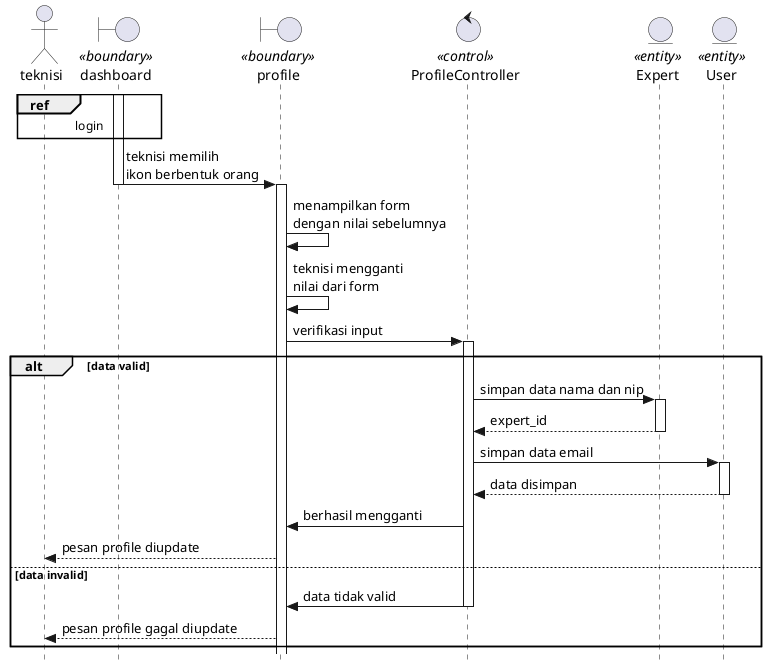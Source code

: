 @startuml editProfile

skinparam style strictuml

actor teknisi
boundary dashboard <<boundary>>
boundary profile <<boundary>>
control ProfileController <<control>>
entity Expert <<entity>>
entity User <<entity>>

ref over teknisi, dashboard : login

activate dashboard
dashboard -> profile : teknisi memilih\nikon berbentuk orang
    deactivate dashboard
    activate profile
profile -> profile : menampilkan form\ndengan nilai sebelumnya
profile -> profile : teknisi mengganti\nnilai dari form
profile -> ProfileController : verifikasi input
    activate ProfileController

alt data valid
    ProfileController -> Expert : simpan data nama dan nip
        activate Expert
    return expert_id

    ProfileController -> User : simpan data email
        activate User
    return data disimpan

    ProfileController -> profile : berhasil mengganti
    profile --> teknisi : pesan profile diupdate

else data invalid
    ProfileController -> profile : data tidak valid
        deactivate ProfileController
    profile --> teknisi : pesan profile gagal diupdate

end

@enduml



@startuml editPassword

skinparam style strictuml

actor teknisi
boundary dashboard <<boundary>>
boundary profile <<boundary>>
control ProfileController <<control>>
entity User <<entity>>

ref over teknisi, dashboard : login

activate dashboard
dashboard -> profile : teknisi memilih\nikon berbentuk orang
    deactivate dashboard
    activate profile
profile -> profile : teknisi mengisi\npassword lama dan baru
profile -> ProfileController : verifikasi input dan\ncek apakah password lama sesuai
    activate ProfileController

alt data valid dan password lama sesuai
    ProfileController -> User : simpan data password baru
        activate User
    return data disimpan

    ProfileController -> profile : berhasil mengganti
    profile --> teknisi : pesan password diupdate

else data invalid atau password lama tidak sesuai
    ProfileController -> profile : data tidak valid atau\npassword lama tidak sesuai
        deactivate ProfileController
    profile --> teknisi : pesan password gagal diupdate

end

@enduml